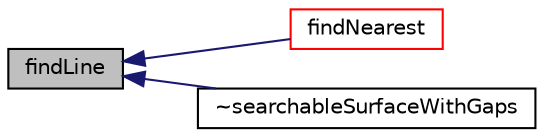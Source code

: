 digraph "findLine"
{
  bgcolor="transparent";
  edge [fontname="Helvetica",fontsize="10",labelfontname="Helvetica",labelfontsize="10"];
  node [fontname="Helvetica",fontsize="10",shape=record];
  rankdir="LR";
  Node494 [label="findLine",height=0.2,width=0.4,color="black", fillcolor="grey75", style="filled", fontcolor="black"];
  Node494 -> Node495 [dir="back",color="midnightblue",fontsize="10",style="solid",fontname="Helvetica"];
  Node495 [label="findNearest",height=0.2,width=0.4,color="red",URL="$a26389.html#a55cc02a6ebd2ba7f53b1f4249376059c",tooltip="Find nearest on original surface. Note:does not use perturbation. "];
  Node494 -> Node497 [dir="back",color="midnightblue",fontsize="10",style="solid",fontname="Helvetica"];
  Node497 [label="~searchableSurfaceWithGaps",height=0.2,width=0.4,color="black",URL="$a26389.html#a03f52268e19371a513255664b97c5c4b",tooltip="Destructor. "];
}
